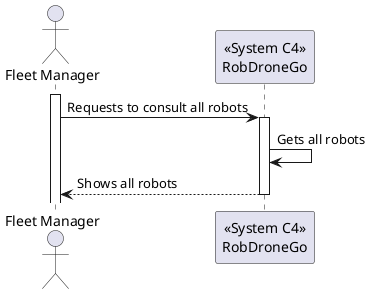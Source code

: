 @startuml

actor "Fleet Manager" as FM
participant "<<System C4>>\nRobDroneGo" as RDG

activate FM

FM -> RDG: Requests to consult all robots
activate RDG
RDG -> RDG: Gets all robots
RDG --> FM: Shows all robots
deactivate RDG


@enduml
